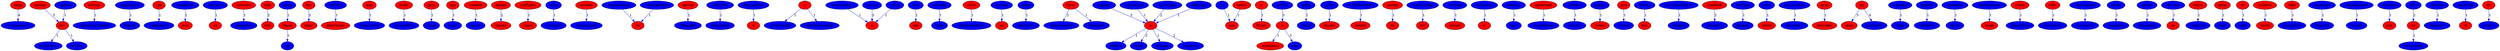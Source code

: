 digraph D {
node [shape=oval, arrowhead=vee];
"оглядывался" [style=filled, fillcolor = "blue" ];
"встретило" [style=filled, fillcolor = "blue" ];
"предполагавший" [style=filled, fillcolor = "blue" ];
"будить" [style=filled, fillcolor = "blue" ];
"поднимали" [style=filled, fillcolor = "blue" ];
"есть" [style=filled, fillcolor = "red" ];
"их" [style=filled, fillcolor = "red" ];
"движется" [style=filled, fillcolor = "blue" ];
"еще" [style=filled, fillcolor = "red" ];
"через" [style=filled, fillcolor = "red" ];
"меня" [style=filled, fillcolor = "red" ];
"храбрость" [style=filled, fillcolor = "blue" ];
"наполеона" [style=filled, fillcolor = "red" ];
"нам" [style=filled, fillcolor = "red" ];
"увидав" [style=filled, fillcolor = "red" ];
"остановить" [style=filled, fillcolor = "blue" ];
"друг" [style=filled, fillcolor = "red" ];
"под" [style=filled, fillcolor = "red" ];
"атаку" [style=filled, fillcolor = "blue" ];
"мысль" [style=filled, fillcolor = "blue" ];
"армии" [style=filled, fillcolor = "red" ];
"улыбаясь" [style=filled, fillcolor = "red" ];
"само" [style=filled, fillcolor = "blue" ];
"должен" [style=filled, fillcolor = "red" ];
"сперанскому" [style=filled, fillcolor = "blue" ];
"испытывать" [style=filled, fillcolor = "blue" ];
"знаете" [style=filled, fillcolor = "red" ];
"населения" [style=filled, fillcolor = "blue" ];
"а" [style=filled, fillcolor = "red" ];
"огорчением" [style=filled, fillcolor = "blue" ];
"в" [style=filled, fillcolor = "red" ];
"хочу" [style=filled, fillcolor = "blue" ];
"крик" [style=filled, fillcolor = "blue" ];
"обыкновенного" [style=filled, fillcolor = "blue" ];
"выгоды" [style=filled, fillcolor = "blue" ];
"кому" [style=filled, fillcolor = "blue" ];
"переговорить" [style=filled, fillcolor = "blue" ];
"и" [style=filled, fillcolor = "red" ];
"ускоряет" [style=filled, fillcolor = "blue" ];
"ого" [style=filled, fillcolor = "blue" ];
"к" [style=filled, fillcolor = "red" ];
"о" [style=filled, fillcolor = "red" ];
"орбит" [style=filled, fillcolor = "blue" ];
"сказал" [style=filled, fillcolor = "red" ];
"с" [style=filled, fillcolor = "red" ];
"она" [style=filled, fillcolor = "red" ];
"жизни" [style=filled, fillcolor = "red" ];
"армию" [style=filled, fillcolor = "red" ];
"стремление" [style=filled, fillcolor = "blue" ];
"готовым" [style=filled, fillcolor = "blue" ];
"я" [style=filled, fillcolor = "red" ];
"сноска" [style=filled, fillcolor = "red" ];
"идет" [style=filled, fillcolor = "blue" ];
"сражения" [style=filled, fillcolor = "red" ];
"гораздо" [style=filled, fillcolor = "blue" ];
"толпы" [style=filled, fillcolor = "red" ];
"женщины" [style=filled, fillcolor = "red" ];
"раз" [style=filled, fillcolor = "red" ];
"бросил" [style=filled, fillcolor = "blue" ];
"которых" [style=filled, fillcolor = "red" ];
"земной" [style=filled, fillcolor = "blue" ];
"митенька" [style=filled, fillcolor = "blue" ];
"это" [style=filled, fillcolor = "red" ];
"смотрела" [style=filled, fillcolor = "blue" ];
"обойти" [style=filled, fillcolor = "blue" ];
"правил" [style=filled, fillcolor = "blue" ];
"своей" [style=filled, fillcolor = "red" ];
"разговором" [style=filled, fillcolor = "blue" ];
"дело" [style=filled, fillcolor = "red" ];
"ваша" [style=filled, fillcolor = "blue" ];
"свою" [style=filled, fillcolor = "red" ];
"взрывов" [style=filled, fillcolor = "blue" ];
"рискованно" [style=filled, fillcolor = "blue" ];
"кабинета" [style=filled, fillcolor = "blue" ];
"вот" [style=filled, fillcolor = "red" ];
"границей" [style=filled, fillcolor = "blue" ];
"ком" [style=filled, fillcolor = "blue" ];
"обыкновенно" [style=filled, fillcolor = "blue" ];
"вещи" [style=filled, fillcolor = "blue" ];
"зад" [style=filled, fillcolor = "blue" ];
"испытанных" [style=filled, fillcolor = "blue" ];
"жене" [style=filled, fillcolor = "blue" ];
"самое" [style=filled, fillcolor = "red" ];
"обратился" [style=filled, fillcolor = "blue" ];
"дальний" [style=filled, fillcolor = "blue" ];
"его" [style=filled, fillcolor = "red" ];
"поцеловал" [style=filled, fillcolor = "blue" ];
"только" [style=filled, fillcolor = "red" ];
"беспорядка" [style=filled, fillcolor = "blue" ];
"выбрал" [style=filled, fillcolor = "blue" ];
"подперся" [style=filled, fillcolor = "blue" ];
"будет" [style=filled, fillcolor = "red" ];
"ворота" [style=filled, fillcolor = "blue" ];
"без" [style=filled, fillcolor = "red" ];
"ревом" [style=filled, fillcolor = "blue" ];
"глаза" [style=filled, fillcolor = "red" ];
"конверт" [style=filled, fillcolor = "blue" ];
"дипломат" [style=filled, fillcolor = "blue" ];
"смотрел" [style=filled, fillcolor = "blue" ];
"потому" [style=filled, fillcolor = "red" ];
"условиях" [style=filled, fillcolor = "blue" ];
"до" [style=filled, fillcolor = "red" ];
"угадав" [style=filled, fillcolor = "blue" ];
"выезжали" [style=filled, fillcolor = "blue" ];
"ребенку" [style=filled, fillcolor = "blue" ];
"закрыли" [style=filled, fillcolor = "blue" ];
"сестры" [style=filled, fillcolor = "blue" ];
"сюда" [style=filled, fillcolor = "red" ];
"сделалось" [style=filled, fillcolor = "blue" ];
"приходила" [style=filled, fillcolor = "blue" ];
"анна" [style=filled, fillcolor = "blue" ];
"не" [style=filled, fillcolor = "red" ];
"окровавленной" [style=filled, fillcolor = "blue" ];
"столь" [style=filled, fillcolor = "red" ];
"оправился" [style=filled, fillcolor = "blue" ];
"но" [style=filled, fillcolor = "red" ];
"улыбкой" [style=filled, fillcolor = "red" ];
"гнева" [style=filled, fillcolor = "blue" ];
"солдаты" [style=filled, fillcolor = "red" ];
"ну" [style=filled, fillcolor = "red" ];
"пьер" [style=filled, fillcolor = "red" ];
"недоступна" [style=filled, fillcolor = "blue" ];
"себя" [style=filled, fillcolor = "red" ];
"ведший" [style=filled, fillcolor = "blue" ];
"поцелуя" [style=filled, fillcolor = "blue" ];
"ружья" [style=filled, fillcolor = "blue" ];
"места" [style=filled, fillcolor = "red" ];
"апшеронцам" [style=filled, fillcolor = "blue" ];
"великих" [style=filled, fillcolor = "blue" ];
"заботы" [style=filled, fillcolor = "blue" ];
"для" [style=filled, fillcolor = "red" ];
"соединяя" [style=filled, fillcolor = "blue" ];
"подробностей" [style=filled, fillcolor = "blue" ];
"же" [style=filled, fillcolor = "red" ];
"он" [style=filled, fillcolor = "red" ];
"никакого" [style=filled, fillcolor = "blue" ];
"желание" [style=filled, fillcolor = "red" ];
"более" [style=filled, fillcolor = "red" ];
"вытягивая" [style=filled, fillcolor = "blue" ];
"бегство" [style=filled, fillcolor = "blue" ];
"затруднения" [style=filled, fillcolor = "blue" ];
"от" [style=filled, fillcolor = "red" ];
"элементы" [style=filled, fillcolor = "blue" ];
"себе" [style=filled, fillcolor = "red" ];
"дрова" [style=filled, fillcolor = "blue" ];
"люди" [style=filled, fillcolor = "red" ];
"густую" [style=filled, fillcolor = "blue" ];
"ночи" [style=filled, fillcolor = "blue" ];
"никто" [style=filled, fillcolor = "blue" ];
"округу" [style=filled, fillcolor = "blue" ];
"как" [style=filled, fillcolor = "red" ];
"все" [style=filled, fillcolor = "red" ];
"слышанные" [style=filled, fillcolor = "blue" ];
"следя" [style=filled, fillcolor = "blue" ];
"упомянул" [style=filled, fillcolor = "blue" ];
"тушить-то" [style=filled, fillcolor = "blue" ];
"убежать" [style=filled, fillcolor = "blue" ];
"обращена" [style=filled, fillcolor = "blue" ];
"главное" [style=filled, fillcolor = "red" ];
"дверью" [style=filled, fillcolor = "blue" ];
"по" [style=filled, fillcolor = "red" ];
"толли" [style=filled, fillcolor = "blue" ];
"где" [style=filled, fillcolor = "red" ];
"протыкающего" [style=filled, fillcolor = "blue" ];
"было" [style=filled, fillcolor = "red" ];
"досадливо" [style=filled, fillcolor = "blue" ];
"князя" [style=filled, fillcolor = "red" ];
"часто" [style=filled, fillcolor = "red" ];
"исчез" [style=filled, fillcolor = "blue" ];
"кутузовым" [style=filled, fillcolor = "blue" ];
"смех" [style=filled, fillcolor = "blue" ];
"ожидала" [style=filled, fillcolor = "blue" ];
"чуждым" [style=filled, fillcolor = "blue" ];
"забывать" [style=filled, fillcolor = "blue" ];
"искавшие" [style=filled, fillcolor = "blue" ];
"сделано" [style=filled, fillcolor = "blue" ];
"денисову" [style=filled, fillcolor = "blue" ];
"твою" [style=filled, fillcolor = "blue" ];
"из" [style=filled, fillcolor = "red" ];
"и" -> "ведший" [label ="1",color="blue"];
"сделано" -> "никакого" [label ="1",color="blue"];
"ночи" -> "он" [label ="2",color="blue"];
"приходила" -> "будить" [label ="1",color="blue"];
"должен" -> "испытывать" [label ="1",color="blue"];
"элементы" -> "населения" [label ="1",color="blue"];
"хочу" -> "она" [label ="1",color="blue"];
"протыкающего" -> "земной" [label ="1",color="blue"];
"столь" -> "обыкновенного" [label ="1",color="blue"];
"исчез" -> "сказал" [label ="1",color="blue"];
"подробностей" -> "жизни" [label ="1",color="blue"];
"затруднения" -> "не" [label ="1",color="blue"];
"конверт" -> "и" [label ="3",color="blue"];
"сюда" -> "твою" [label ="1",color="blue"];
"ревом" -> "толпы" [label ="1",color="blue"];
"раз" -> "угадав" [label ="1",color="blue"];
"армии" -> "сноска" [label ="2",color="blue"];
"и" -> "соединяя" [label ="2",color="blue"];
"ну" -> "анна" [label ="1",color="blue"];
"границей" -> "никто" [label ="1",color="blue"];
"кутузовым" -> "и" [label ="2",color="blue"];
"по" -> "округу" [label ="1",color="blue"];
"себя" -> "досадливо" [label ="1",color="blue"];
"убежать" -> "идет" [label ="1",color="blue"];
"и" -> "вещи" [label ="2",color="blue"];
"его" -> "сестры" [label ="1",color="blue"];
"дрова" -> "подперся" [label ="1",color="blue"];
"которых" -> "движется" [label ="1",color="blue"];
"было" -> "митенька" [label ="1",color="blue"];
"денисову" -> "от" [label ="1",color="blue"];
"о" -> "женщины" [label ="1",color="blue"];
"дипломат" -> "я" [label ="1",color="blue"];
"обыкновенно" -> "люди" [label ="1",color="blue"];
"с" -> "окровавленной" [label ="1",color="blue"];
"стремление" -> "это" [label ="1",color="blue"];
"улыбкой" -> "смотрела" [label ="2",color="blue"];
"дело" -> "желание" [label ="1",color="blue"];
"и" -> "обойти" [label ="1",color="blue"];
"смех" -> "своей" [label ="1",color="blue"];
"бегство" -> "наполеона" [label ="1",color="blue"];
"места" -> "закрыли" [label ="1",color="blue"];
"знаете" -> "обращена" [label ="1",color="blue"];
"армию" -> "из" [label ="1",color="blue"];
"ворота" -> "выезжали" [label ="1",color="blue"];
"орбит" -> "следя" [label ="1",color="blue"];
"с" -> "огорчением" [label ="1",color="blue"];
"было" -> "переговорить" [label ="2",color="blue"];
"нам" -> "недоступна" [label ="1",color="blue"];
"улыбаясь" -> "глаза" [label ="1",color="blue"];
"выгоды" -> "но" [label ="1",color="blue"];
"к" -> "более" [label ="1",color="blue"];
"разговором" -> "упомянул" [label ="1",color="blue"];
"жене" -> "через" [label ="1",color="blue"];
"толли" -> "в" [label ="1",color="blue"];
"ого" -> "как" [label ="1",color="blue"];
"друг" -> "ваша" [label ="1",color="blue"];
"смотрел" -> "до" [label ="1",color="blue"];
"увидав" -> "его" [label ="5",color="blue"];
"чуждым" -> "для" [label ="1",color="blue"];
"сперанскому" -> "не" [label ="1",color="blue"];
"его" -> "встретило" [label ="1",color="blue"];
"ожидала" -> "их" [label ="1",color="blue"];
"рискованно" -> "а" [label ="1",color="blue"];
"князя" -> "обратился" [label ="1",color="blue"];
"беспорядка" -> "сделалось" [label ="1",color="blue"];
"оправился" -> "и" [label ="1",color="blue"];
"себе" -> "поцеловал" [label ="1",color="blue"];
"еще" -> "вот" [label ="2",color="blue"];
"кому" -> "тушить-то" [label ="1",color="blue"];
"храбрость" -> "есть" [label ="1",color="blue"];
"искавшие" -> "поцелуя" [label ="1",color="blue"];
"будет" -> "остановить" [label ="1",color="blue"];
"испытанных" -> "в" [label ="1",color="blue"];
"сражения" -> "слышанные" [label ="1",color="blue"];
"ружья" -> "в" [label ="3",color="blue"];
"заботы" -> "о" [label ="3",color="blue"];
"пьер" -> "оглядывался" [label ="4",color="blue"];
"солдаты" -> "часто" [label ="1",color="blue"];
"великих" -> "правил" [label ="1",color="blue"];
"само" -> "ускоряет" [label ="1",color="blue"];
"взрывов" -> "гнева" [label ="1",color="blue"];
"готовым" -> "только" [label ="1",color="blue"];
"ребенку" -> "гораздо" [label ="1",color="blue"];
"выбрал" -> "его" [label ="1",color="blue"];
"под" -> "атаку" [label ="1",color="blue"];
"главное" -> "мысль" [label ="1",color="blue"];
"же" -> "условиях" [label ="4",color="blue"];
"бросил" -> "все" [label ="1",color="blue"];
"о" -> "ком" [label ="3",color="blue"];
"же" -> "свою" [label ="3",color="blue"];
"забывать" -> "и" [label ="1",color="blue"];
"потому" -> "предполагавший" [label ="1",color="blue"];
"самое" -> "как" [label ="1",color="blue"];
"без" -> "меня" [label ="2",color="blue"];
"где" -> "поднимали" [label ="1",color="blue"];
"через" -> "зад" [label ="1",color="blue"];
"он" -> "вытягивая" [label ="1",color="blue"];
"дверью" -> "кабинета" [label ="1",color="blue"];
"дальний" -> "крик" [label ="1",color="blue"];
"апшеронцам" -> "густую" [label ="1",color="blue"];
}
